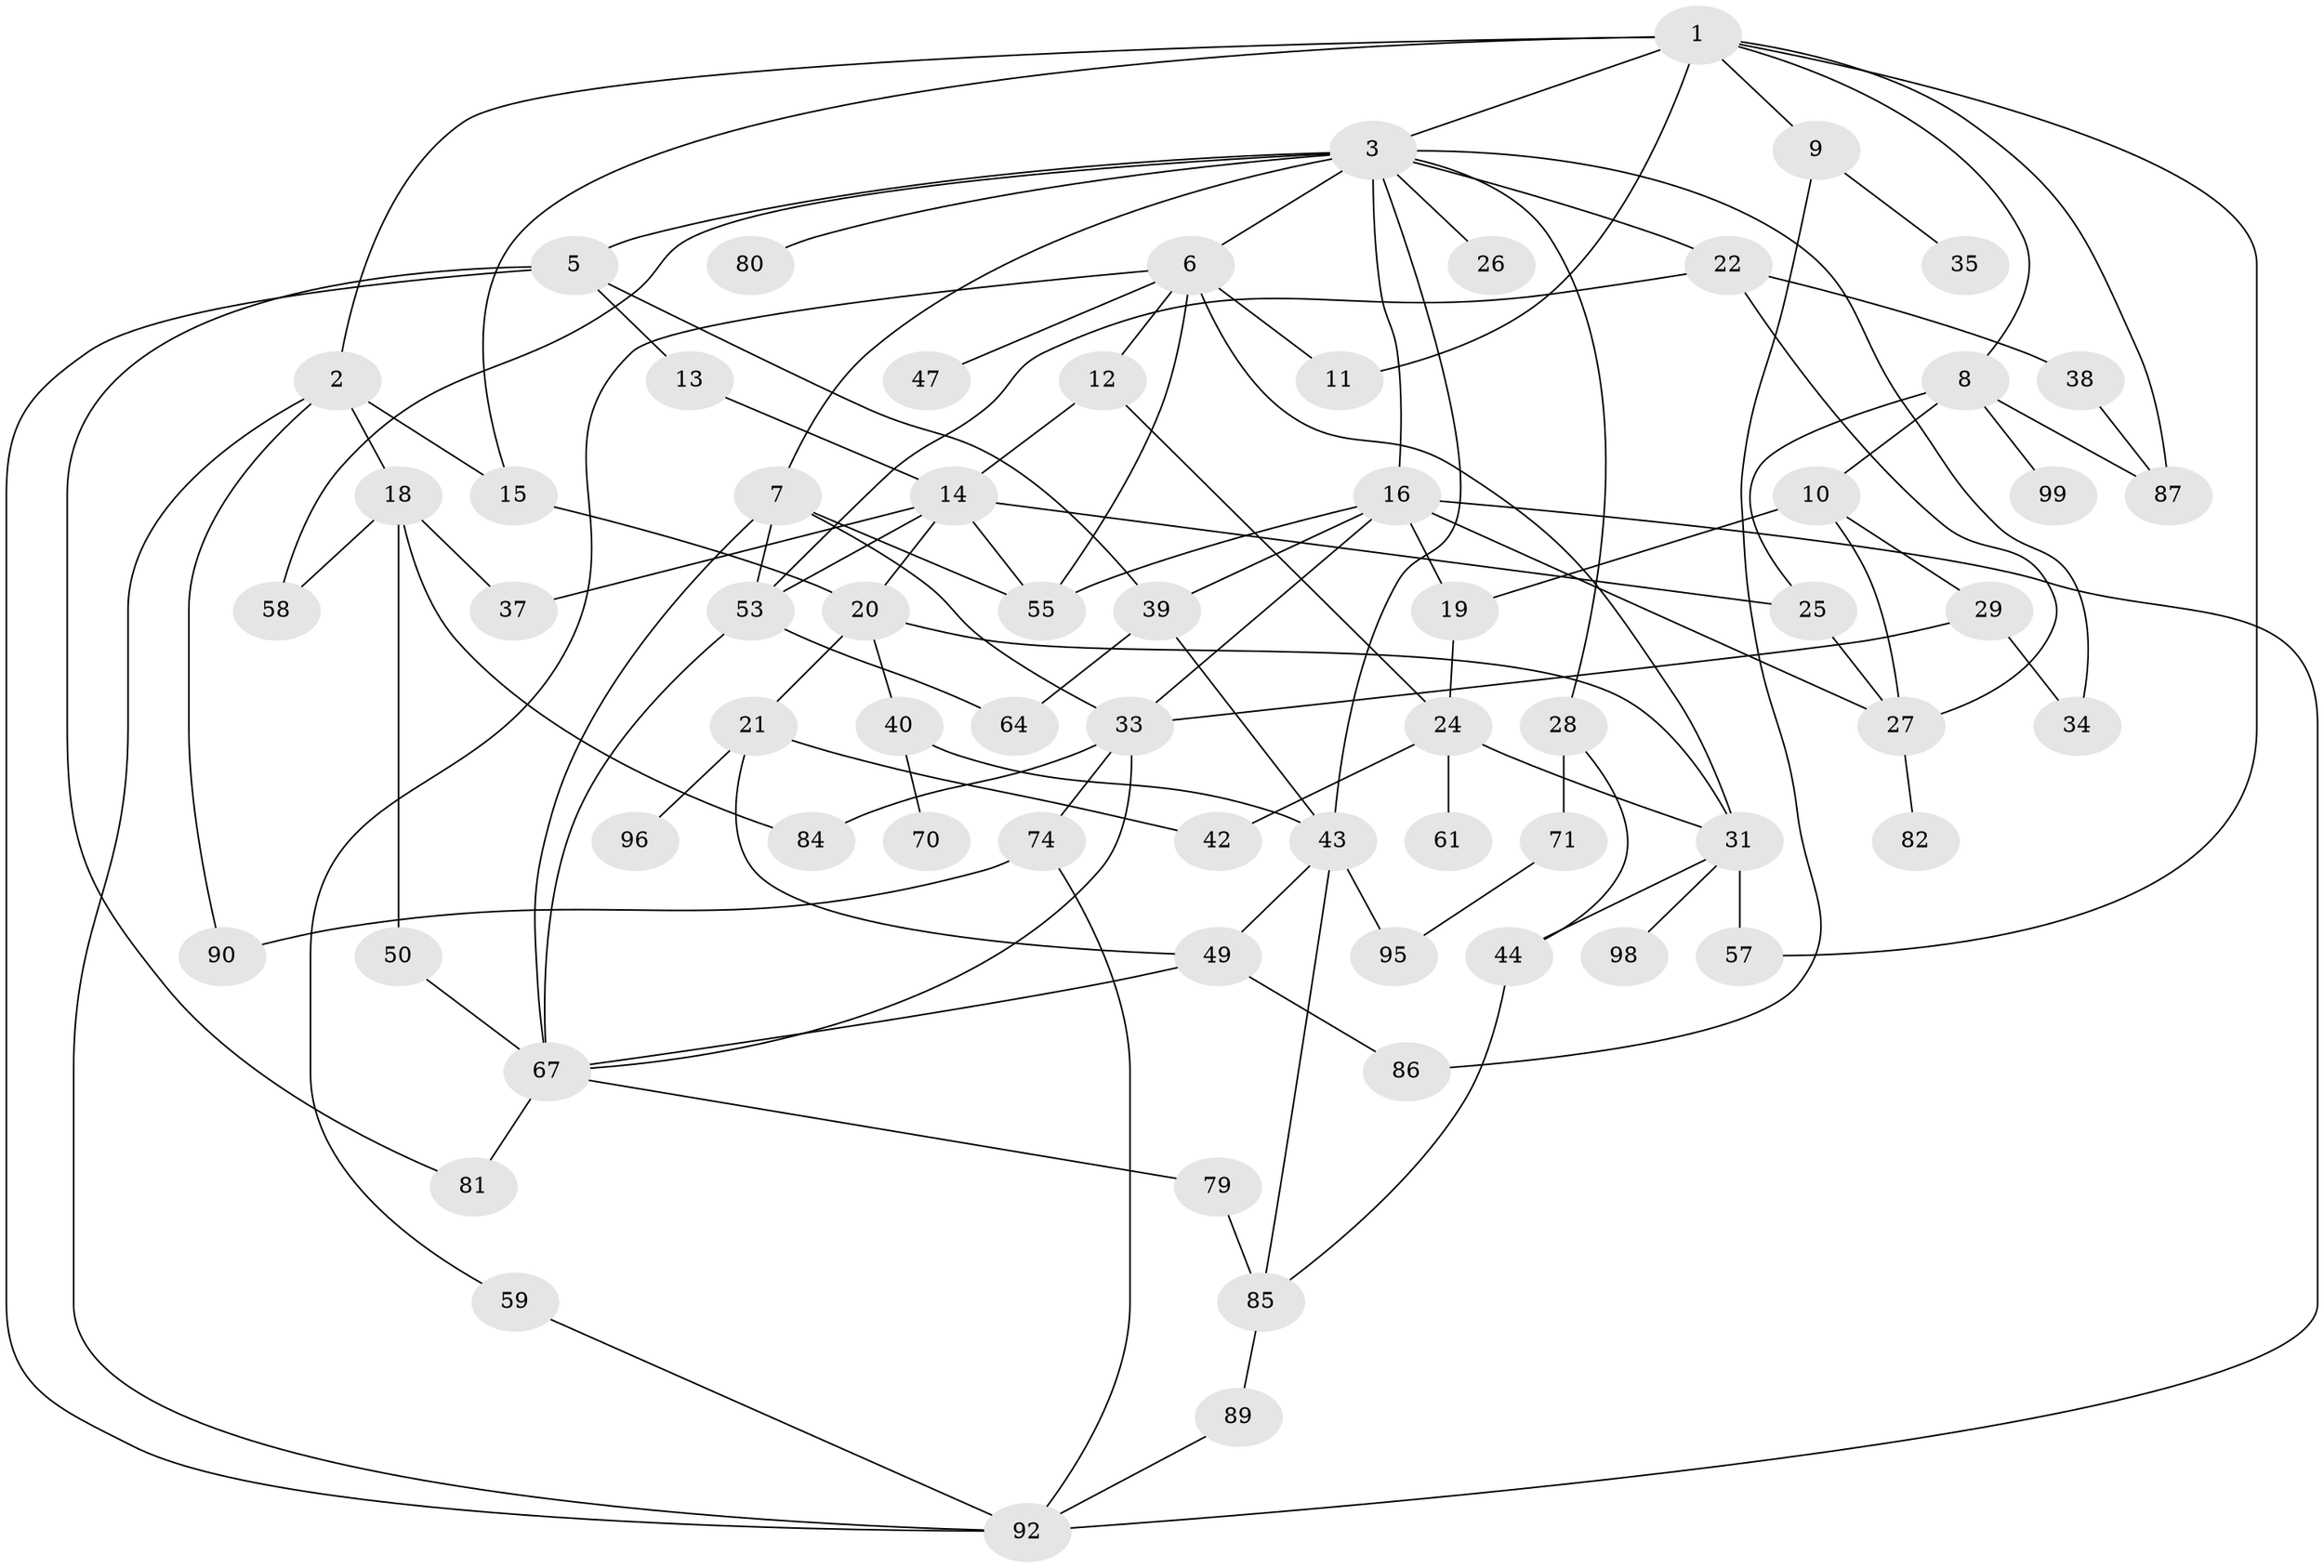// Generated by graph-tools (version 1.1) at 2025/23/03/03/25 07:23:31]
// undirected, 66 vertices, 113 edges
graph export_dot {
graph [start="1"]
  node [color=gray90,style=filled];
  1 [super="+91"];
  2 [super="+69"];
  3 [super="+4"];
  5 [super="+63"];
  6 [super="+36"];
  7 [super="+48"];
  8 [super="+88"];
  9;
  10 [super="+62"];
  11;
  12 [super="+17"];
  13;
  14 [super="+78"];
  15;
  16 [super="+46"];
  18 [super="+23"];
  19;
  20 [super="+60"];
  21;
  22 [super="+32"];
  24 [super="+30"];
  25 [super="+45"];
  26;
  27 [super="+73"];
  28 [super="+65"];
  29;
  31 [super="+54"];
  33 [super="+41"];
  34 [super="+56"];
  35;
  37 [super="+83"];
  38;
  39;
  40 [super="+66"];
  42 [super="+76"];
  43 [super="+51"];
  44 [super="+68"];
  47;
  49 [super="+52"];
  50;
  53 [super="+77"];
  55 [super="+72"];
  57;
  58;
  59;
  61;
  64;
  67 [super="+75"];
  70;
  71;
  74;
  79;
  80;
  81;
  82;
  84;
  85;
  86 [super="+93"];
  87 [super="+97"];
  89;
  90;
  92 [super="+94"];
  95;
  96;
  98;
  99;
  1 -- 2;
  1 -- 3;
  1 -- 8;
  1 -- 9;
  1 -- 11;
  1 -- 15;
  1 -- 57;
  1 -- 87;
  2 -- 18;
  2 -- 90;
  2 -- 15;
  2 -- 92;
  3 -- 7;
  3 -- 26;
  3 -- 5;
  3 -- 6;
  3 -- 16;
  3 -- 80;
  3 -- 22;
  3 -- 58;
  3 -- 28;
  3 -- 43;
  3 -- 34;
  5 -- 13;
  5 -- 81;
  5 -- 39;
  5 -- 92;
  6 -- 12;
  6 -- 59;
  6 -- 55;
  6 -- 11;
  6 -- 47;
  6 -- 31;
  7 -- 33;
  7 -- 55;
  7 -- 67;
  7 -- 53;
  8 -- 10;
  8 -- 25 [weight=2];
  8 -- 99;
  8 -- 87;
  9 -- 35;
  9 -- 86;
  10 -- 29;
  10 -- 27;
  10 -- 19;
  12 -- 14;
  12 -- 24;
  13 -- 14;
  14 -- 20;
  14 -- 53;
  14 -- 25;
  14 -- 37;
  14 -- 55;
  15 -- 20;
  16 -- 19;
  16 -- 27;
  16 -- 33;
  16 -- 39;
  16 -- 92;
  16 -- 55;
  18 -- 37;
  18 -- 84;
  18 -- 50;
  18 -- 58;
  19 -- 24;
  20 -- 21;
  20 -- 40;
  20 -- 31;
  21 -- 49;
  21 -- 96;
  21 -- 42;
  22 -- 53;
  22 -- 38;
  22 -- 27;
  24 -- 31;
  24 -- 42;
  24 -- 61;
  25 -- 27;
  27 -- 82;
  28 -- 71;
  28 -- 44;
  29 -- 34;
  29 -- 33;
  31 -- 44;
  31 -- 57;
  31 -- 98;
  33 -- 67;
  33 -- 84;
  33 -- 74;
  38 -- 87;
  39 -- 43;
  39 -- 64;
  40 -- 43;
  40 -- 70;
  43 -- 85;
  43 -- 95;
  43 -- 49;
  44 -- 85;
  49 -- 86;
  49 -- 67;
  50 -- 67;
  53 -- 64;
  53 -- 67;
  59 -- 92;
  67 -- 79;
  67 -- 81;
  71 -- 95;
  74 -- 90;
  74 -- 92;
  79 -- 85;
  85 -- 89;
  89 -- 92;
}
